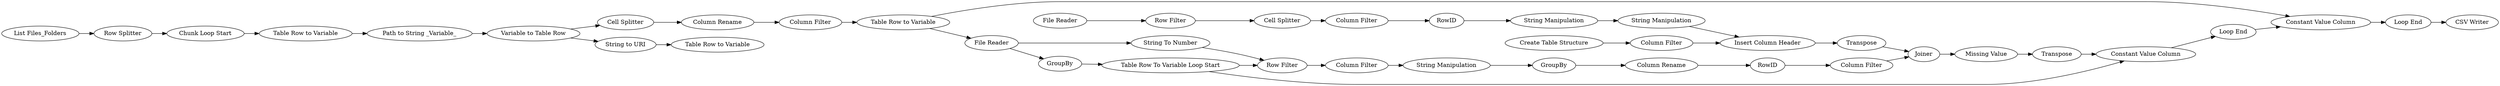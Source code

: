 digraph {
	"-7951609955827379353_45" [label="Missing Value"]
	"-7951609955827379353_40" [label=GroupBy]
	"-7951609955827379353_52" [label="CSV Writer"]
	"-7951609955827379353_33" [label="Table Row To Variable Loop Start"]
	"-7951609955827379353_47" [label="Constant Value Column"]
	"-7951609955827379353_35" [label=Transpose]
	"-7951609955827379353_31" [label="Row Filter"]
	"1482813503805921453_14" [label="Variable to Table Row"]
	"-7951609955827379353_48" [label="Constant Value Column"]
	"-7951609955827379353_41" [label="Column Rename"]
	"1482813503805921453_13" [label="String to URI"]
	"-7951609955827379353_39" [label=RowID]
	"-7951609955827379353_9" [label="File Reader"]
	"-7951609955827379353_30" [label=GroupBy]
	"1482813503805921453_12" [label="Path to String _Variable_"]
	"-7951609955827379353_38" [label="String Manipulation"]
	"-7951609955827379353_27" [label="String Manipulation"]
	"-7951609955827379353_51" [label="String To Number"]
	"-7951609955827379353_34" [label="Column Filter"]
	"1482813503805921453_15" [label="Table Row to Variable"]
	"-7951609955827379353_37" [label=Joiner]
	"1482813503805921453_18" [label="Column Rename"]
	"-7951609955827379353_49" [label="Chunk Loop Start"]
	"1482813503805921453_20" [label="Table Row to Variable"]
	"-7951609955827379353_36" [label=Transpose]
	"-7951609955827379353_50" [label="Loop End"]
	"1482813503805921453_11" [label="Table Row to Variable"]
	"-7951609955827379353_7" [label="List Files_Folders"]
	"-7951609955827379353_20" [label="Column Filter"]
	"-7951609955827379353_29" [label="Column Filter"]
	"-7951609955827379353_28" [label="String Manipulation"]
	"-7951609955827379353_42" [label="Column Filter"]
	"-7951609955827379353_3" [label="Row Filter"]
	"-7951609955827379353_43" [label="Loop End"]
	"-7951609955827379353_8" [label="Row Splitter"]
	"1482813503805921453_17" [label="Cell Splitter"]
	"1482813503805921453_19" [label="Column Filter"]
	"-7951609955827379353_26" [label=RowID]
	"-7951609955827379353_2" [label="File Reader"]
	"-7951609955827379353_24" [label="Create Table Structure"]
	"-7951609955827379353_25" [label="Insert Column Header"]
	"-7951609955827379353_4" [label="Cell Splitter"]
	"-7951609955827379353_41" -> "-7951609955827379353_39"
	"1482813503805921453_18" -> "1482813503805921453_19"
	"-7951609955827379353_39" -> "-7951609955827379353_42"
	"1482813503805921453_14" -> "1482813503805921453_13"
	"-7951609955827379353_51" -> "-7951609955827379353_31"
	"-7951609955827379353_40" -> "-7951609955827379353_41"
	"1482813503805921453_17" -> "1482813503805921453_18"
	"-7951609955827379353_3" -> "-7951609955827379353_4"
	"1482813503805921453_19" -> "1482813503805921453_20"
	"1482813503805921453_11" -> "1482813503805921453_12"
	"-7951609955827379353_38" -> "-7951609955827379353_40"
	"-7951609955827379353_36" -> "-7951609955827379353_37"
	"-7951609955827379353_4" -> "-7951609955827379353_20"
	"-7951609955827379353_43" -> "-7951609955827379353_47"
	"-7951609955827379353_33" -> "-7951609955827379353_31"
	"-7951609955827379353_37" -> "-7951609955827379353_45"
	"-7951609955827379353_9" -> "-7951609955827379353_30"
	"1482813503805921453_14" -> "1482813503805921453_17"
	"-7951609955827379353_49" -> "1482813503805921453_11"
	"-7951609955827379353_24" -> "-7951609955827379353_29"
	"-7951609955827379353_9" -> "-7951609955827379353_51"
	"-7951609955827379353_50" -> "-7951609955827379353_52"
	"-7951609955827379353_2" -> "-7951609955827379353_3"
	"-7951609955827379353_8" -> "-7951609955827379353_49"
	"-7951609955827379353_27" -> "-7951609955827379353_28"
	"-7951609955827379353_25" -> "-7951609955827379353_36"
	"-7951609955827379353_29" -> "-7951609955827379353_25"
	"-7951609955827379353_45" -> "-7951609955827379353_35"
	"-7951609955827379353_35" -> "-7951609955827379353_48"
	"-7951609955827379353_48" -> "-7951609955827379353_43"
	"-7951609955827379353_34" -> "-7951609955827379353_38"
	"-7951609955827379353_30" -> "-7951609955827379353_33"
	"-7951609955827379353_42" -> "-7951609955827379353_37"
	"-7951609955827379353_7" -> "-7951609955827379353_8"
	"-7951609955827379353_31" -> "-7951609955827379353_34"
	"1482813503805921453_20" -> "-7951609955827379353_9"
	"1482813503805921453_13" -> "1482813503805921453_15"
	"-7951609955827379353_28" -> "-7951609955827379353_25"
	"-7951609955827379353_20" -> "-7951609955827379353_26"
	"1482813503805921453_12" -> "1482813503805921453_14"
	"-7951609955827379353_33" -> "-7951609955827379353_48"
	"1482813503805921453_20" -> "-7951609955827379353_47"
	"-7951609955827379353_47" -> "-7951609955827379353_50"
	"-7951609955827379353_26" -> "-7951609955827379353_27"
	rankdir=LR
}
